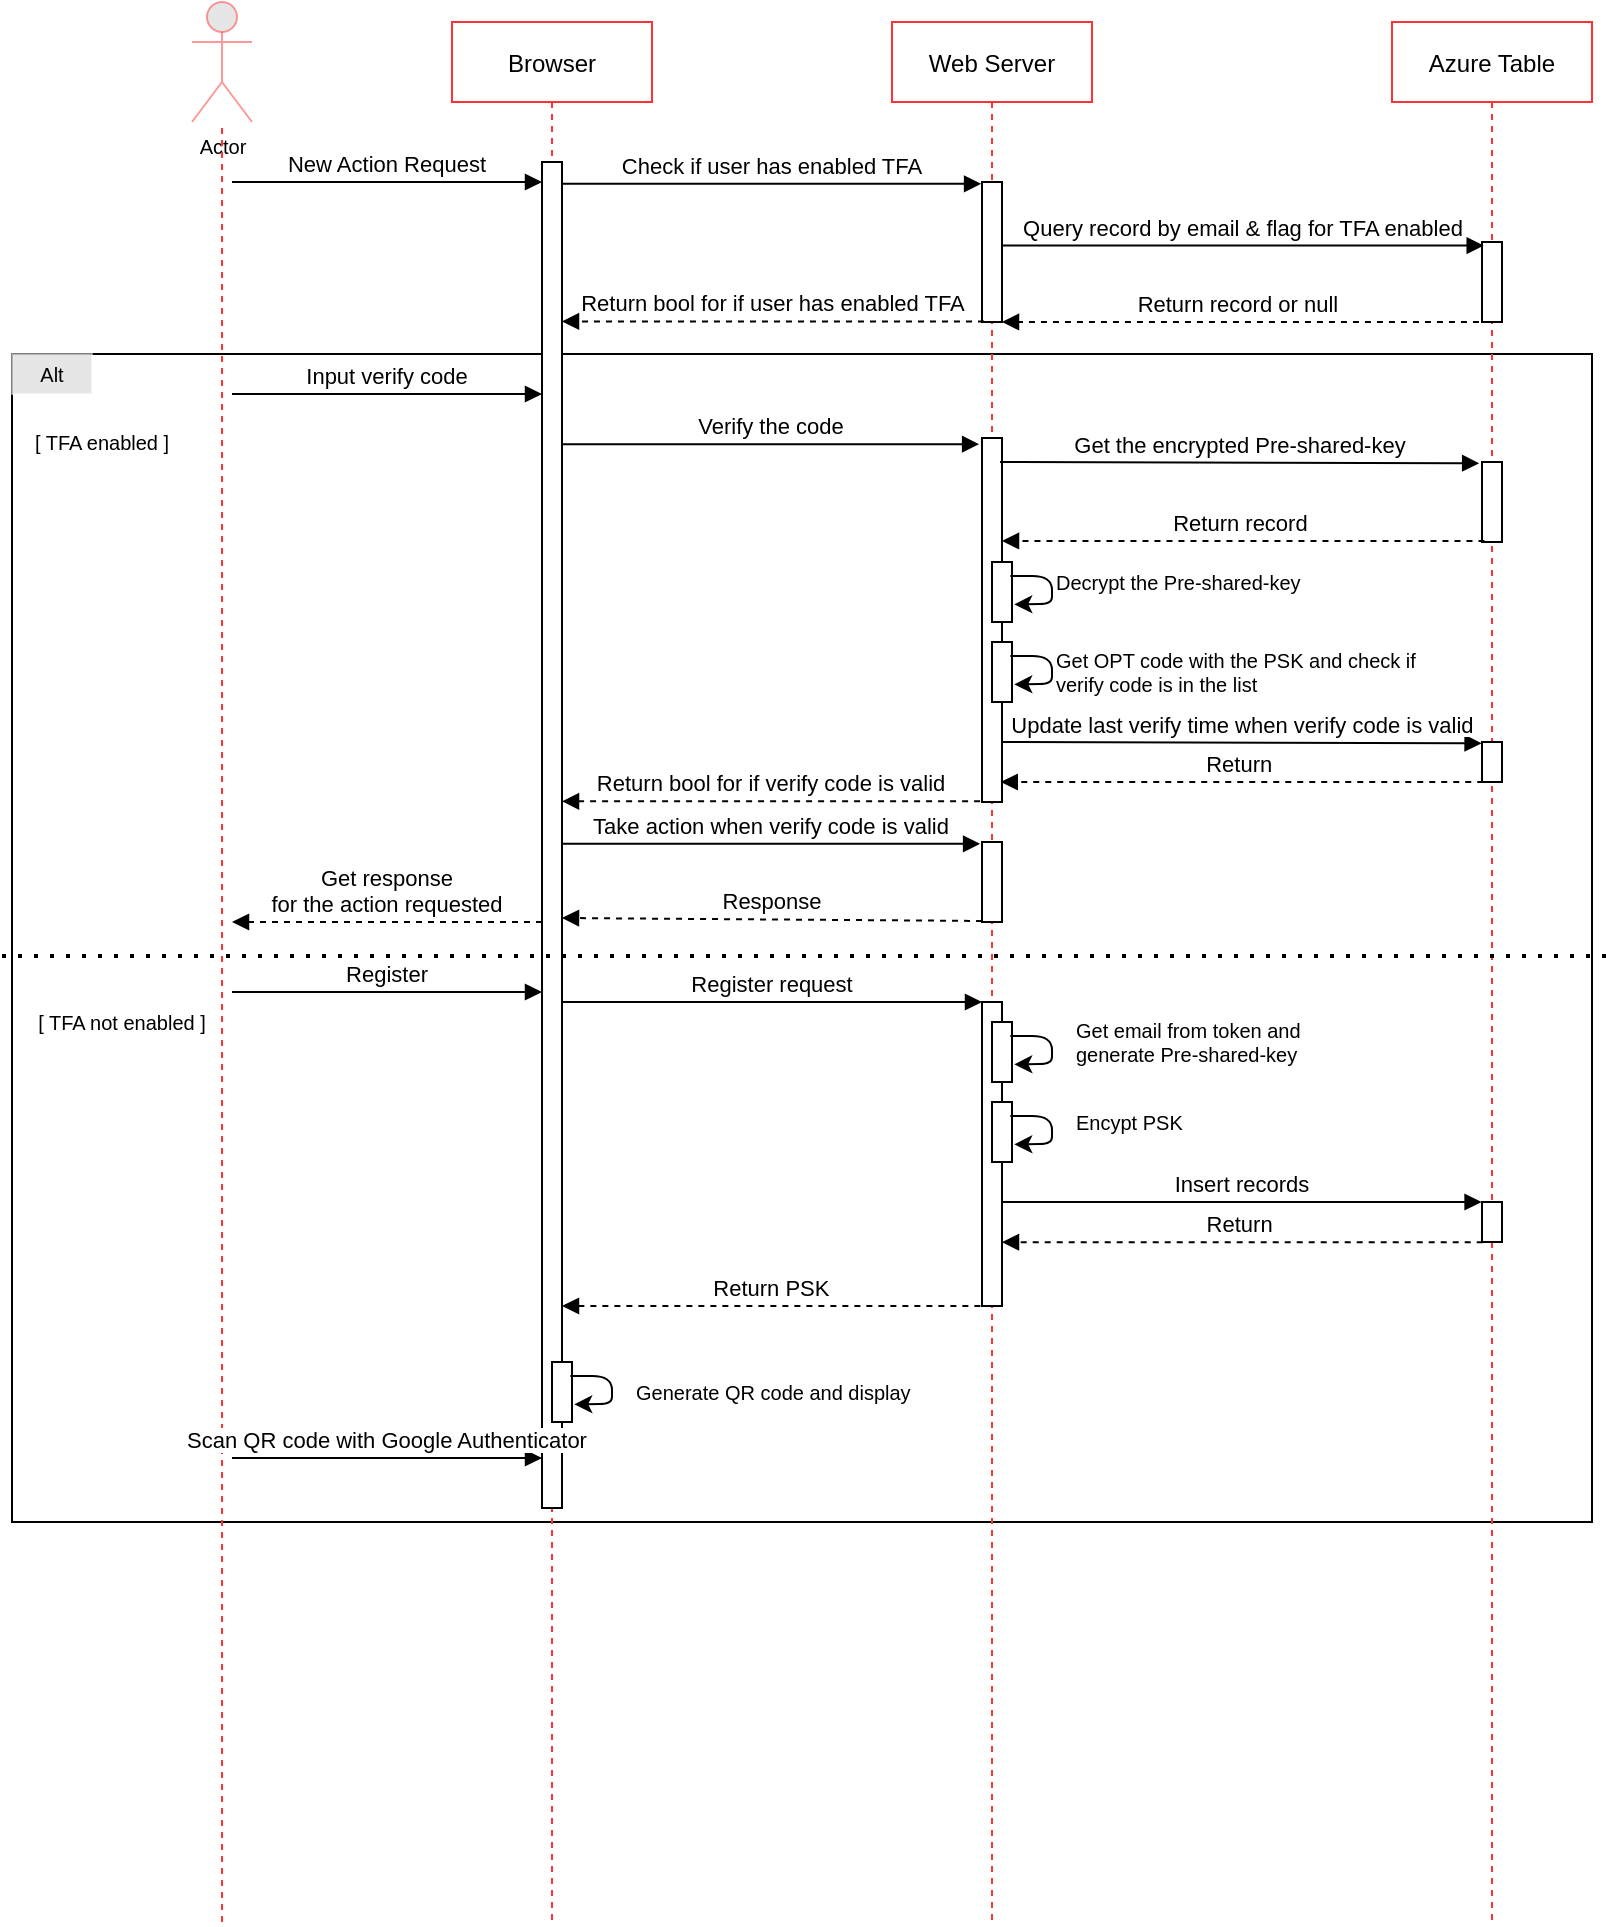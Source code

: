 <mxfile version="13.10.4" type="github">
  <diagram id="C5RBs43oDa-KdzZeNtuy" name="Page-1">
    <mxGraphModel dx="1943" dy="847" grid="0" gridSize="10" guides="1" tooltips="1" connect="1" arrows="1" fold="1" page="1" pageScale="1" pageWidth="827" pageHeight="1169" math="0" shadow="0">
      <root>
        <mxCell id="WIyWlLk6GJQsqaUBKTNV-0" />
        <mxCell id="WIyWlLk6GJQsqaUBKTNV-1" parent="WIyWlLk6GJQsqaUBKTNV-0" />
        <mxCell id="cNOhPZVzwZBMdhGlMtOQ-46" value="" style="rounded=0;whiteSpace=wrap;html=1;" vertex="1" parent="WIyWlLk6GJQsqaUBKTNV-1">
          <mxGeometry x="20" y="656" width="790" height="584" as="geometry" />
        </mxCell>
        <mxCell id="cNOhPZVzwZBMdhGlMtOQ-0" value="Browser" style="shape=umlLifeline;perimeter=lifelinePerimeter;container=1;collapsible=0;recursiveResize=0;rounded=0;shadow=0;strokeWidth=1;strokeColor=#FF3333;" vertex="1" parent="WIyWlLk6GJQsqaUBKTNV-1">
          <mxGeometry x="240" y="490" width="100" height="950" as="geometry" />
        </mxCell>
        <mxCell id="cNOhPZVzwZBMdhGlMtOQ-1" value="" style="points=[];perimeter=orthogonalPerimeter;rounded=0;shadow=0;strokeWidth=1;" vertex="1" parent="cNOhPZVzwZBMdhGlMtOQ-0">
          <mxGeometry x="45" y="70" width="10" height="673" as="geometry" />
        </mxCell>
        <mxCell id="cNOhPZVzwZBMdhGlMtOQ-4" value="Web Server" style="shape=umlLifeline;perimeter=lifelinePerimeter;container=1;collapsible=0;recursiveResize=0;rounded=0;shadow=0;strokeWidth=1;strokeColor=#FF3333;" vertex="1" parent="WIyWlLk6GJQsqaUBKTNV-1">
          <mxGeometry x="460" y="490" width="100" height="950" as="geometry" />
        </mxCell>
        <mxCell id="cNOhPZVzwZBMdhGlMtOQ-42" value="" style="points=[];perimeter=orthogonalPerimeter;rounded=0;shadow=0;strokeWidth=1;" vertex="1" parent="cNOhPZVzwZBMdhGlMtOQ-4">
          <mxGeometry x="45" y="80" width="10" height="70" as="geometry" />
        </mxCell>
        <mxCell id="cNOhPZVzwZBMdhGlMtOQ-62" value="" style="points=[];perimeter=orthogonalPerimeter;rounded=0;shadow=0;strokeWidth=1;" vertex="1" parent="cNOhPZVzwZBMdhGlMtOQ-4">
          <mxGeometry x="45" y="208" width="10" height="182" as="geometry" />
        </mxCell>
        <mxCell id="cNOhPZVzwZBMdhGlMtOQ-73" value="" style="points=[];perimeter=orthogonalPerimeter;rounded=0;shadow=0;strokeWidth=1;" vertex="1" parent="cNOhPZVzwZBMdhGlMtOQ-4">
          <mxGeometry x="45" y="410" width="10" height="40" as="geometry" />
        </mxCell>
        <mxCell id="cNOhPZVzwZBMdhGlMtOQ-79" value="" style="points=[];perimeter=orthogonalPerimeter;rounded=0;shadow=0;strokeWidth=1;" vertex="1" parent="cNOhPZVzwZBMdhGlMtOQ-4">
          <mxGeometry x="45" y="490" width="10" height="152" as="geometry" />
        </mxCell>
        <mxCell id="cNOhPZVzwZBMdhGlMtOQ-90" value="" style="points=[];perimeter=orthogonalPerimeter;rounded=0;shadow=0;strokeWidth=1;" vertex="1" parent="cNOhPZVzwZBMdhGlMtOQ-4">
          <mxGeometry x="50" y="540" width="10" height="30" as="geometry" />
        </mxCell>
        <mxCell id="cNOhPZVzwZBMdhGlMtOQ-91" value="" style="endArrow=classic;html=1;strokeWidth=1;fontSize=10;entryX=1.112;entryY=0.706;entryDx=0;entryDy=0;entryPerimeter=0;exitX=0.917;exitY=0.234;exitDx=0;exitDy=0;exitPerimeter=0;" edge="1" parent="cNOhPZVzwZBMdhGlMtOQ-4" source="cNOhPZVzwZBMdhGlMtOQ-90" target="cNOhPZVzwZBMdhGlMtOQ-90">
          <mxGeometry width="50" height="50" relative="1" as="geometry">
            <mxPoint x="61" y="539" as="sourcePoint" />
            <mxPoint x="40" y="510" as="targetPoint" />
            <Array as="points">
              <mxPoint x="80" y="547" />
              <mxPoint x="80" y="561" />
            </Array>
          </mxGeometry>
        </mxCell>
        <mxCell id="cNOhPZVzwZBMdhGlMtOQ-7" value="Check if user has enabled TFA" style="verticalAlign=bottom;endArrow=block;shadow=0;strokeWidth=1;entryX=-0.046;entryY=0.013;entryDx=0;entryDy=0;entryPerimeter=0;" edge="1" parent="WIyWlLk6GJQsqaUBKTNV-1" source="cNOhPZVzwZBMdhGlMtOQ-1" target="cNOhPZVzwZBMdhGlMtOQ-42">
          <mxGeometry relative="1" as="geometry">
            <mxPoint x="180" y="570" as="sourcePoint" />
            <mxPoint x="385.86" y="570.26" as="targetPoint" />
          </mxGeometry>
        </mxCell>
        <mxCell id="cNOhPZVzwZBMdhGlMtOQ-8" value="Return bool for if user has enabled TFA" style="verticalAlign=bottom;endArrow=block;shadow=0;strokeWidth=1;dashed=1;exitX=0.1;exitY=0.996;exitDx=0;exitDy=0;exitPerimeter=0;" edge="1" parent="WIyWlLk6GJQsqaUBKTNV-1" source="cNOhPZVzwZBMdhGlMtOQ-42" target="cNOhPZVzwZBMdhGlMtOQ-1">
          <mxGeometry relative="1" as="geometry">
            <mxPoint x="382.52" y="599.9" as="sourcePoint" />
            <mxPoint x="180" y="640" as="targetPoint" />
            <Array as="points" />
          </mxGeometry>
        </mxCell>
        <mxCell id="cNOhPZVzwZBMdhGlMtOQ-10" value="Azure Table" style="shape=umlLifeline;perimeter=lifelinePerimeter;container=1;collapsible=0;recursiveResize=0;rounded=0;shadow=0;strokeWidth=1;strokeColor=#FF3333;" vertex="1" parent="WIyWlLk6GJQsqaUBKTNV-1">
          <mxGeometry x="710" y="490" width="100" height="950" as="geometry" />
        </mxCell>
        <mxCell id="cNOhPZVzwZBMdhGlMtOQ-11" value="" style="points=[];perimeter=orthogonalPerimeter;rounded=0;shadow=0;strokeWidth=1;" vertex="1" parent="cNOhPZVzwZBMdhGlMtOQ-10">
          <mxGeometry x="45" y="110" width="10" height="40" as="geometry" />
        </mxCell>
        <mxCell id="cNOhPZVzwZBMdhGlMtOQ-63" value="" style="points=[];perimeter=orthogonalPerimeter;rounded=0;shadow=0;strokeWidth=1;" vertex="1" parent="cNOhPZVzwZBMdhGlMtOQ-10">
          <mxGeometry x="45" y="220" width="10" height="40" as="geometry" />
        </mxCell>
        <mxCell id="cNOhPZVzwZBMdhGlMtOQ-84" value="" style="points=[];perimeter=orthogonalPerimeter;rounded=0;shadow=0;strokeWidth=1;" vertex="1" parent="cNOhPZVzwZBMdhGlMtOQ-10">
          <mxGeometry x="45" y="360" width="10" height="20" as="geometry" />
        </mxCell>
        <mxCell id="cNOhPZVzwZBMdhGlMtOQ-40" value="Query record by email &amp; flag for TFA enabled" style="verticalAlign=bottom;endArrow=block;shadow=0;strokeWidth=1;entryX=0.086;entryY=0.044;entryDx=0;entryDy=0;entryPerimeter=0;" edge="1" parent="WIyWlLk6GJQsqaUBKTNV-1" source="cNOhPZVzwZBMdhGlMtOQ-42" target="cNOhPZVzwZBMdhGlMtOQ-11">
          <mxGeometry relative="1" as="geometry">
            <mxPoint x="520" y="602" as="sourcePoint" />
            <mxPoint x="660" y="569" as="targetPoint" />
          </mxGeometry>
        </mxCell>
        <mxCell id="cNOhPZVzwZBMdhGlMtOQ-41" value="Return record or null " style="verticalAlign=bottom;endArrow=block;shadow=0;strokeWidth=1;exitX=-0.152;exitY=0.999;exitDx=0;exitDy=0;exitPerimeter=0;dashed=1;" edge="1" parent="WIyWlLk6GJQsqaUBKTNV-1" source="cNOhPZVzwZBMdhGlMtOQ-11" target="cNOhPZVzwZBMdhGlMtOQ-42">
          <mxGeometry relative="1" as="geometry">
            <mxPoint x="610" y="600" as="sourcePoint" />
            <mxPoint x="400" y="600" as="targetPoint" />
            <Array as="points" />
          </mxGeometry>
        </mxCell>
        <mxCell id="cNOhPZVzwZBMdhGlMtOQ-47" value="Alt" style="text;html=1;align=center;verticalAlign=middle;whiteSpace=wrap;rounded=0;shadow=0;fontSize=10;strokeColor=#FFFFFF;fillColor=#CCCCCC;opacity=50;gradientColor=#CCCCCC;" vertex="1" parent="WIyWlLk6GJQsqaUBKTNV-1">
          <mxGeometry x="20" y="656" width="40" height="20" as="geometry" />
        </mxCell>
        <mxCell id="cNOhPZVzwZBMdhGlMtOQ-49" value="[ TFA enabled ]" style="text;html=1;strokeColor=none;fillColor=none;align=center;verticalAlign=middle;whiteSpace=wrap;rounded=0;shadow=0;fontSize=10;opacity=50;" vertex="1" parent="WIyWlLk6GJQsqaUBKTNV-1">
          <mxGeometry x="30" y="690" width="70" height="20" as="geometry" />
        </mxCell>
        <mxCell id="cNOhPZVzwZBMdhGlMtOQ-52" value="" style="endArrow=none;dashed=1;html=1;dashPattern=1 3;strokeWidth=2;fontSize=10;" edge="1" parent="WIyWlLk6GJQsqaUBKTNV-1">
          <mxGeometry width="50" height="50" relative="1" as="geometry">
            <mxPoint x="15" y="957" as="sourcePoint" />
            <mxPoint x="823" y="957" as="targetPoint" />
          </mxGeometry>
        </mxCell>
        <mxCell id="cNOhPZVzwZBMdhGlMtOQ-53" value="Verify the code" style="verticalAlign=bottom;endArrow=block;shadow=0;strokeWidth=1;entryX=-0.144;entryY=0.017;entryDx=0;entryDy=0;entryPerimeter=0;" edge="1" parent="WIyWlLk6GJQsqaUBKTNV-1" source="cNOhPZVzwZBMdhGlMtOQ-1" target="cNOhPZVzwZBMdhGlMtOQ-62">
          <mxGeometry relative="1" as="geometry">
            <mxPoint x="174.14" y="699.76" as="sourcePoint" />
            <mxPoint x="385.0" y="699.76" as="targetPoint" />
          </mxGeometry>
        </mxCell>
        <mxCell id="cNOhPZVzwZBMdhGlMtOQ-57" value="Actor" style="shape=umlActor;verticalLabelPosition=bottom;verticalAlign=top;html=1;outlineConnect=0;shadow=0;strokeColor=#FF3333;fillColor=#CCCCCC;gradientColor=#CCCCCC;fontSize=10;opacity=50;" vertex="1" parent="WIyWlLk6GJQsqaUBKTNV-1">
          <mxGeometry x="110" y="480" width="30" height="60" as="geometry" />
        </mxCell>
        <mxCell id="cNOhPZVzwZBMdhGlMtOQ-58" value="" style="endArrow=none;dashed=1;html=1;strokeWidth=1;fontSize=10;strokeColor=#FF3333;" edge="1" parent="WIyWlLk6GJQsqaUBKTNV-1" target="cNOhPZVzwZBMdhGlMtOQ-57">
          <mxGeometry width="50" height="50" relative="1" as="geometry">
            <mxPoint x="125" y="1440" as="sourcePoint" />
            <mxPoint x="320" y="530" as="targetPoint" />
          </mxGeometry>
        </mxCell>
        <mxCell id="cNOhPZVzwZBMdhGlMtOQ-59" value="New Action Request" style="verticalAlign=bottom;endArrow=block;shadow=0;strokeWidth=1;" edge="1" parent="WIyWlLk6GJQsqaUBKTNV-1" target="cNOhPZVzwZBMdhGlMtOQ-1">
          <mxGeometry relative="1" as="geometry">
            <mxPoint x="130" y="570" as="sourcePoint" />
            <mxPoint x="260.86" y="570.0" as="targetPoint" />
          </mxGeometry>
        </mxCell>
        <mxCell id="cNOhPZVzwZBMdhGlMtOQ-60" value="Input verify code" style="verticalAlign=bottom;endArrow=block;shadow=0;strokeWidth=1;" edge="1" parent="WIyWlLk6GJQsqaUBKTNV-1">
          <mxGeometry relative="1" as="geometry">
            <mxPoint x="130" y="676" as="sourcePoint" />
            <mxPoint x="285" y="676" as="targetPoint" />
          </mxGeometry>
        </mxCell>
        <mxCell id="cNOhPZVzwZBMdhGlMtOQ-61" value="Get the encrypted Pre-shared-key" style="verticalAlign=bottom;endArrow=block;shadow=0;strokeWidth=1;entryX=-0.142;entryY=0.016;entryDx=0;entryDy=0;entryPerimeter=0;" edge="1" parent="WIyWlLk6GJQsqaUBKTNV-1" target="cNOhPZVzwZBMdhGlMtOQ-63">
          <mxGeometry relative="1" as="geometry">
            <mxPoint x="514" y="710" as="sourcePoint" />
            <mxPoint x="745.4" y="710" as="targetPoint" />
          </mxGeometry>
        </mxCell>
        <mxCell id="cNOhPZVzwZBMdhGlMtOQ-64" value="Return record " style="verticalAlign=bottom;endArrow=block;shadow=0;strokeWidth=1;exitX=0.124;exitY=0.987;exitDx=0;exitDy=0;exitPerimeter=0;dashed=1;" edge="1" parent="WIyWlLk6GJQsqaUBKTNV-1" source="cNOhPZVzwZBMdhGlMtOQ-63" target="cNOhPZVzwZBMdhGlMtOQ-62">
          <mxGeometry relative="1" as="geometry">
            <mxPoint x="758.48" y="744.76" as="sourcePoint" />
            <mxPoint x="520" y="744.76" as="targetPoint" />
            <Array as="points" />
          </mxGeometry>
        </mxCell>
        <mxCell id="cNOhPZVzwZBMdhGlMtOQ-66" value="Decrypt the Pre-shared-key" style="text;html=1;strokeColor=none;fillColor=none;align=left;verticalAlign=middle;whiteSpace=wrap;rounded=0;shadow=0;fontSize=10;opacity=50;" vertex="1" parent="WIyWlLk6GJQsqaUBKTNV-1">
          <mxGeometry x="540" y="760" width="140" height="20" as="geometry" />
        </mxCell>
        <mxCell id="cNOhPZVzwZBMdhGlMtOQ-67" value="Return bool for if verify code is valid" style="verticalAlign=bottom;endArrow=block;shadow=0;strokeWidth=1;dashed=1;exitX=-0.095;exitY=0.998;exitDx=0;exitDy=0;exitPerimeter=0;" edge="1" parent="WIyWlLk6GJQsqaUBKTNV-1" source="cNOhPZVzwZBMdhGlMtOQ-62" target="cNOhPZVzwZBMdhGlMtOQ-1">
          <mxGeometry relative="1" as="geometry">
            <mxPoint x="501" y="790" as="sourcePoint" />
            <mxPoint x="290" y="790" as="targetPoint" />
            <Array as="points" />
          </mxGeometry>
        </mxCell>
        <mxCell id="cNOhPZVzwZBMdhGlMtOQ-69" value="Get OPT code with the PSK and check if verify code is in the list" style="text;html=1;strokeColor=none;fillColor=none;align=left;verticalAlign=middle;whiteSpace=wrap;rounded=0;shadow=0;fontSize=10;opacity=50;" vertex="1" parent="WIyWlLk6GJQsqaUBKTNV-1">
          <mxGeometry x="540" y="805" width="190" height="20" as="geometry" />
        </mxCell>
        <mxCell id="cNOhPZVzwZBMdhGlMtOQ-70" value="" style="points=[];perimeter=orthogonalPerimeter;rounded=0;shadow=0;strokeWidth=1;" vertex="1" parent="WIyWlLk6GJQsqaUBKTNV-1">
          <mxGeometry x="510" y="760" width="10" height="30" as="geometry" />
        </mxCell>
        <mxCell id="cNOhPZVzwZBMdhGlMtOQ-65" value="" style="endArrow=classic;html=1;strokeWidth=1;fontSize=10;entryX=1.112;entryY=0.706;entryDx=0;entryDy=0;entryPerimeter=0;exitX=0.917;exitY=0.234;exitDx=0;exitDy=0;exitPerimeter=0;" edge="1" parent="WIyWlLk6GJQsqaUBKTNV-1" source="cNOhPZVzwZBMdhGlMtOQ-70" target="cNOhPZVzwZBMdhGlMtOQ-70">
          <mxGeometry width="50" height="50" relative="1" as="geometry">
            <mxPoint x="521" y="759" as="sourcePoint" />
            <mxPoint x="500" y="730" as="targetPoint" />
            <Array as="points">
              <mxPoint x="540" y="767" />
              <mxPoint x="540" y="781" />
            </Array>
          </mxGeometry>
        </mxCell>
        <mxCell id="cNOhPZVzwZBMdhGlMtOQ-71" value="" style="points=[];perimeter=orthogonalPerimeter;rounded=0;shadow=0;strokeWidth=1;" vertex="1" parent="WIyWlLk6GJQsqaUBKTNV-1">
          <mxGeometry x="510" y="800" width="10" height="30" as="geometry" />
        </mxCell>
        <mxCell id="cNOhPZVzwZBMdhGlMtOQ-72" value="" style="endArrow=classic;html=1;strokeWidth=1;fontSize=10;entryX=1.112;entryY=0.706;entryDx=0;entryDy=0;entryPerimeter=0;exitX=0.917;exitY=0.234;exitDx=0;exitDy=0;exitPerimeter=0;" edge="1" parent="WIyWlLk6GJQsqaUBKTNV-1" source="cNOhPZVzwZBMdhGlMtOQ-71" target="cNOhPZVzwZBMdhGlMtOQ-71">
          <mxGeometry width="50" height="50" relative="1" as="geometry">
            <mxPoint x="521" y="799" as="sourcePoint" />
            <mxPoint x="500" y="770" as="targetPoint" />
            <Array as="points">
              <mxPoint x="540" y="807" />
              <mxPoint x="540" y="821" />
            </Array>
          </mxGeometry>
        </mxCell>
        <mxCell id="cNOhPZVzwZBMdhGlMtOQ-74" value="Take action when verify code is valid" style="verticalAlign=bottom;endArrow=block;shadow=0;strokeWidth=1;entryX=-0.095;entryY=0.023;entryDx=0;entryDy=0;entryPerimeter=0;" edge="1" parent="WIyWlLk6GJQsqaUBKTNV-1" source="cNOhPZVzwZBMdhGlMtOQ-1" target="cNOhPZVzwZBMdhGlMtOQ-73">
          <mxGeometry relative="1" as="geometry">
            <mxPoint x="320" y="880" as="sourcePoint" />
            <mxPoint x="498.56" y="880.004" as="targetPoint" />
          </mxGeometry>
        </mxCell>
        <mxCell id="cNOhPZVzwZBMdhGlMtOQ-75" value="Response" style="verticalAlign=bottom;endArrow=block;shadow=0;strokeWidth=1;dashed=1;exitX=0.002;exitY=0.987;exitDx=0;exitDy=0;exitPerimeter=0;" edge="1" parent="WIyWlLk6GJQsqaUBKTNV-1" source="cNOhPZVzwZBMdhGlMtOQ-73">
          <mxGeometry relative="1" as="geometry">
            <mxPoint x="499.05" y="909.996" as="sourcePoint" />
            <mxPoint x="295" y="938" as="targetPoint" />
            <Array as="points" />
          </mxGeometry>
        </mxCell>
        <mxCell id="cNOhPZVzwZBMdhGlMtOQ-76" value="[ TFA not enabled ]" style="text;html=1;strokeColor=none;fillColor=none;align=center;verticalAlign=middle;whiteSpace=wrap;rounded=0;shadow=0;fontSize=10;opacity=50;" vertex="1" parent="WIyWlLk6GJQsqaUBKTNV-1">
          <mxGeometry x="30" y="980" width="90" height="20" as="geometry" />
        </mxCell>
        <mxCell id="cNOhPZVzwZBMdhGlMtOQ-77" value="Register" style="verticalAlign=bottom;endArrow=block;shadow=0;strokeWidth=1;" edge="1" parent="WIyWlLk6GJQsqaUBKTNV-1" target="cNOhPZVzwZBMdhGlMtOQ-1">
          <mxGeometry relative="1" as="geometry">
            <mxPoint x="130" y="975" as="sourcePoint" />
            <mxPoint x="285" y="980" as="targetPoint" />
          </mxGeometry>
        </mxCell>
        <mxCell id="cNOhPZVzwZBMdhGlMtOQ-78" value="Register request" style="verticalAlign=bottom;endArrow=block;shadow=0;strokeWidth=1;" edge="1" parent="WIyWlLk6GJQsqaUBKTNV-1" source="cNOhPZVzwZBMdhGlMtOQ-1" target="cNOhPZVzwZBMdhGlMtOQ-79">
          <mxGeometry relative="1" as="geometry">
            <mxPoint x="301.44" y="980.004" as="sourcePoint" />
            <mxPoint x="510.0" y="980.004" as="targetPoint" />
          </mxGeometry>
        </mxCell>
        <mxCell id="cNOhPZVzwZBMdhGlMtOQ-80" value="" style="points=[];perimeter=orthogonalPerimeter;rounded=0;shadow=0;strokeWidth=1;" vertex="1" parent="WIyWlLk6GJQsqaUBKTNV-1">
          <mxGeometry x="510" y="990" width="10" height="30" as="geometry" />
        </mxCell>
        <mxCell id="cNOhPZVzwZBMdhGlMtOQ-81" value="" style="endArrow=classic;html=1;strokeWidth=1;fontSize=10;entryX=1.112;entryY=0.706;entryDx=0;entryDy=0;entryPerimeter=0;exitX=0.917;exitY=0.234;exitDx=0;exitDy=0;exitPerimeter=0;" edge="1" parent="WIyWlLk6GJQsqaUBKTNV-1" source="cNOhPZVzwZBMdhGlMtOQ-80" target="cNOhPZVzwZBMdhGlMtOQ-80">
          <mxGeometry width="50" height="50" relative="1" as="geometry">
            <mxPoint x="521" y="989" as="sourcePoint" />
            <mxPoint x="500" y="960" as="targetPoint" />
            <Array as="points">
              <mxPoint x="540" y="997" />
              <mxPoint x="540" y="1011" />
            </Array>
          </mxGeometry>
        </mxCell>
        <mxCell id="cNOhPZVzwZBMdhGlMtOQ-82" value="Get email from token and generate Pre-shared-key" style="text;html=1;strokeColor=none;fillColor=none;align=left;verticalAlign=middle;whiteSpace=wrap;rounded=0;shadow=0;fontSize=10;opacity=50;" vertex="1" parent="WIyWlLk6GJQsqaUBKTNV-1">
          <mxGeometry x="550" y="990" width="140" height="20" as="geometry" />
        </mxCell>
        <mxCell id="cNOhPZVzwZBMdhGlMtOQ-83" value="Update last verify time when verify code is valid" style="verticalAlign=bottom;endArrow=block;shadow=0;strokeWidth=1;entryX=-0.142;entryY=0.016;entryDx=0;entryDy=0;entryPerimeter=0;" edge="1" parent="WIyWlLk6GJQsqaUBKTNV-1">
          <mxGeometry relative="1" as="geometry">
            <mxPoint x="515.21" y="850" as="sourcePoint" />
            <mxPoint x="754.79" y="850.64" as="targetPoint" />
          </mxGeometry>
        </mxCell>
        <mxCell id="cNOhPZVzwZBMdhGlMtOQ-85" value="Return " style="verticalAlign=bottom;endArrow=block;shadow=0;strokeWidth=1;exitX=0.124;exitY=0.987;exitDx=0;exitDy=0;exitPerimeter=0;dashed=1;" edge="1" parent="WIyWlLk6GJQsqaUBKTNV-1">
          <mxGeometry relative="1" as="geometry">
            <mxPoint x="755.62" y="870" as="sourcePoint" />
            <mxPoint x="514.38" y="870" as="targetPoint" />
            <Array as="points" />
          </mxGeometry>
        </mxCell>
        <mxCell id="cNOhPZVzwZBMdhGlMtOQ-86" value="" style="points=[];perimeter=orthogonalPerimeter;rounded=0;shadow=0;strokeWidth=1;" vertex="1" parent="WIyWlLk6GJQsqaUBKTNV-1">
          <mxGeometry x="755" y="1080" width="10" height="20" as="geometry" />
        </mxCell>
        <mxCell id="cNOhPZVzwZBMdhGlMtOQ-87" value="Insert records" style="verticalAlign=bottom;endArrow=block;shadow=0;strokeWidth=1;entryX=-0.021;entryY=0;entryDx=0;entryDy=0;entryPerimeter=0;" edge="1" parent="WIyWlLk6GJQsqaUBKTNV-1" source="cNOhPZVzwZBMdhGlMtOQ-79" target="cNOhPZVzwZBMdhGlMtOQ-86">
          <mxGeometry relative="1" as="geometry">
            <mxPoint x="515.21" y="1050" as="sourcePoint" />
            <mxPoint x="754.79" y="1050.64" as="targetPoint" />
          </mxGeometry>
        </mxCell>
        <mxCell id="cNOhPZVzwZBMdhGlMtOQ-88" value="Return " style="verticalAlign=bottom;endArrow=block;shadow=0;strokeWidth=1;exitX=0.035;exitY=1.006;exitDx=0;exitDy=0;exitPerimeter=0;dashed=1;" edge="1" parent="WIyWlLk6GJQsqaUBKTNV-1" source="cNOhPZVzwZBMdhGlMtOQ-86" target="cNOhPZVzwZBMdhGlMtOQ-79">
          <mxGeometry relative="1" as="geometry">
            <mxPoint x="751.24" y="1080" as="sourcePoint" />
            <mxPoint x="520" y="1080" as="targetPoint" />
            <Array as="points" />
          </mxGeometry>
        </mxCell>
        <mxCell id="cNOhPZVzwZBMdhGlMtOQ-92" value="Encypt PSK" style="text;html=1;strokeColor=none;fillColor=none;align=left;verticalAlign=middle;whiteSpace=wrap;rounded=0;shadow=0;fontSize=10;opacity=50;" vertex="1" parent="WIyWlLk6GJQsqaUBKTNV-1">
          <mxGeometry x="550" y="1030" width="140" height="20" as="geometry" />
        </mxCell>
        <mxCell id="cNOhPZVzwZBMdhGlMtOQ-93" value="Return PSK" style="verticalAlign=bottom;endArrow=block;shadow=0;strokeWidth=1;dashed=1;exitX=-0.082;exitY=1;exitDx=0;exitDy=0;exitPerimeter=0;" edge="1" parent="WIyWlLk6GJQsqaUBKTNV-1" source="cNOhPZVzwZBMdhGlMtOQ-79" target="cNOhPZVzwZBMdhGlMtOQ-1">
          <mxGeometry relative="1" as="geometry">
            <mxPoint x="508.52" y="1130.17" as="sourcePoint" />
            <mxPoint x="300" y="1130" as="targetPoint" />
            <Array as="points" />
          </mxGeometry>
        </mxCell>
        <mxCell id="cNOhPZVzwZBMdhGlMtOQ-94" value="" style="points=[];perimeter=orthogonalPerimeter;rounded=0;shadow=0;strokeWidth=1;" vertex="1" parent="WIyWlLk6GJQsqaUBKTNV-1">
          <mxGeometry x="290" y="1160" width="10" height="30" as="geometry" />
        </mxCell>
        <mxCell id="cNOhPZVzwZBMdhGlMtOQ-95" value="" style="endArrow=classic;html=1;strokeWidth=1;fontSize=10;entryX=1.112;entryY=0.706;entryDx=0;entryDy=0;entryPerimeter=0;exitX=0.917;exitY=0.234;exitDx=0;exitDy=0;exitPerimeter=0;" edge="1" parent="WIyWlLk6GJQsqaUBKTNV-1" source="cNOhPZVzwZBMdhGlMtOQ-94" target="cNOhPZVzwZBMdhGlMtOQ-94">
          <mxGeometry width="50" height="50" relative="1" as="geometry">
            <mxPoint x="301" y="1159" as="sourcePoint" />
            <mxPoint x="280" y="1130" as="targetPoint" />
            <Array as="points">
              <mxPoint x="320" y="1167" />
              <mxPoint x="320" y="1181" />
            </Array>
          </mxGeometry>
        </mxCell>
        <mxCell id="cNOhPZVzwZBMdhGlMtOQ-96" value="Generate QR code and display" style="text;html=1;strokeColor=none;fillColor=none;align=left;verticalAlign=middle;whiteSpace=wrap;rounded=0;shadow=0;fontSize=10;opacity=50;" vertex="1" parent="WIyWlLk6GJQsqaUBKTNV-1">
          <mxGeometry x="330" y="1165" width="140" height="20" as="geometry" />
        </mxCell>
        <mxCell id="cNOhPZVzwZBMdhGlMtOQ-97" value="Scan QR code with Google Authenticator" style="verticalAlign=bottom;endArrow=block;shadow=0;strokeWidth=1;" edge="1" parent="WIyWlLk6GJQsqaUBKTNV-1" target="cNOhPZVzwZBMdhGlMtOQ-1">
          <mxGeometry relative="1" as="geometry">
            <mxPoint x="130" y="1208" as="sourcePoint" />
            <mxPoint x="275" y="1210" as="targetPoint" />
          </mxGeometry>
        </mxCell>
        <mxCell id="cNOhPZVzwZBMdhGlMtOQ-98" value="Get response &#xa;for the action requested" style="verticalAlign=bottom;endArrow=block;shadow=0;strokeWidth=1;dashed=1;" edge="1" parent="WIyWlLk6GJQsqaUBKTNV-1" source="cNOhPZVzwZBMdhGlMtOQ-1">
          <mxGeometry relative="1" as="geometry">
            <mxPoint x="290" y="940.17" as="sourcePoint" />
            <mxPoint x="130" y="940" as="targetPoint" />
            <Array as="points" />
          </mxGeometry>
        </mxCell>
      </root>
    </mxGraphModel>
  </diagram>
</mxfile>
